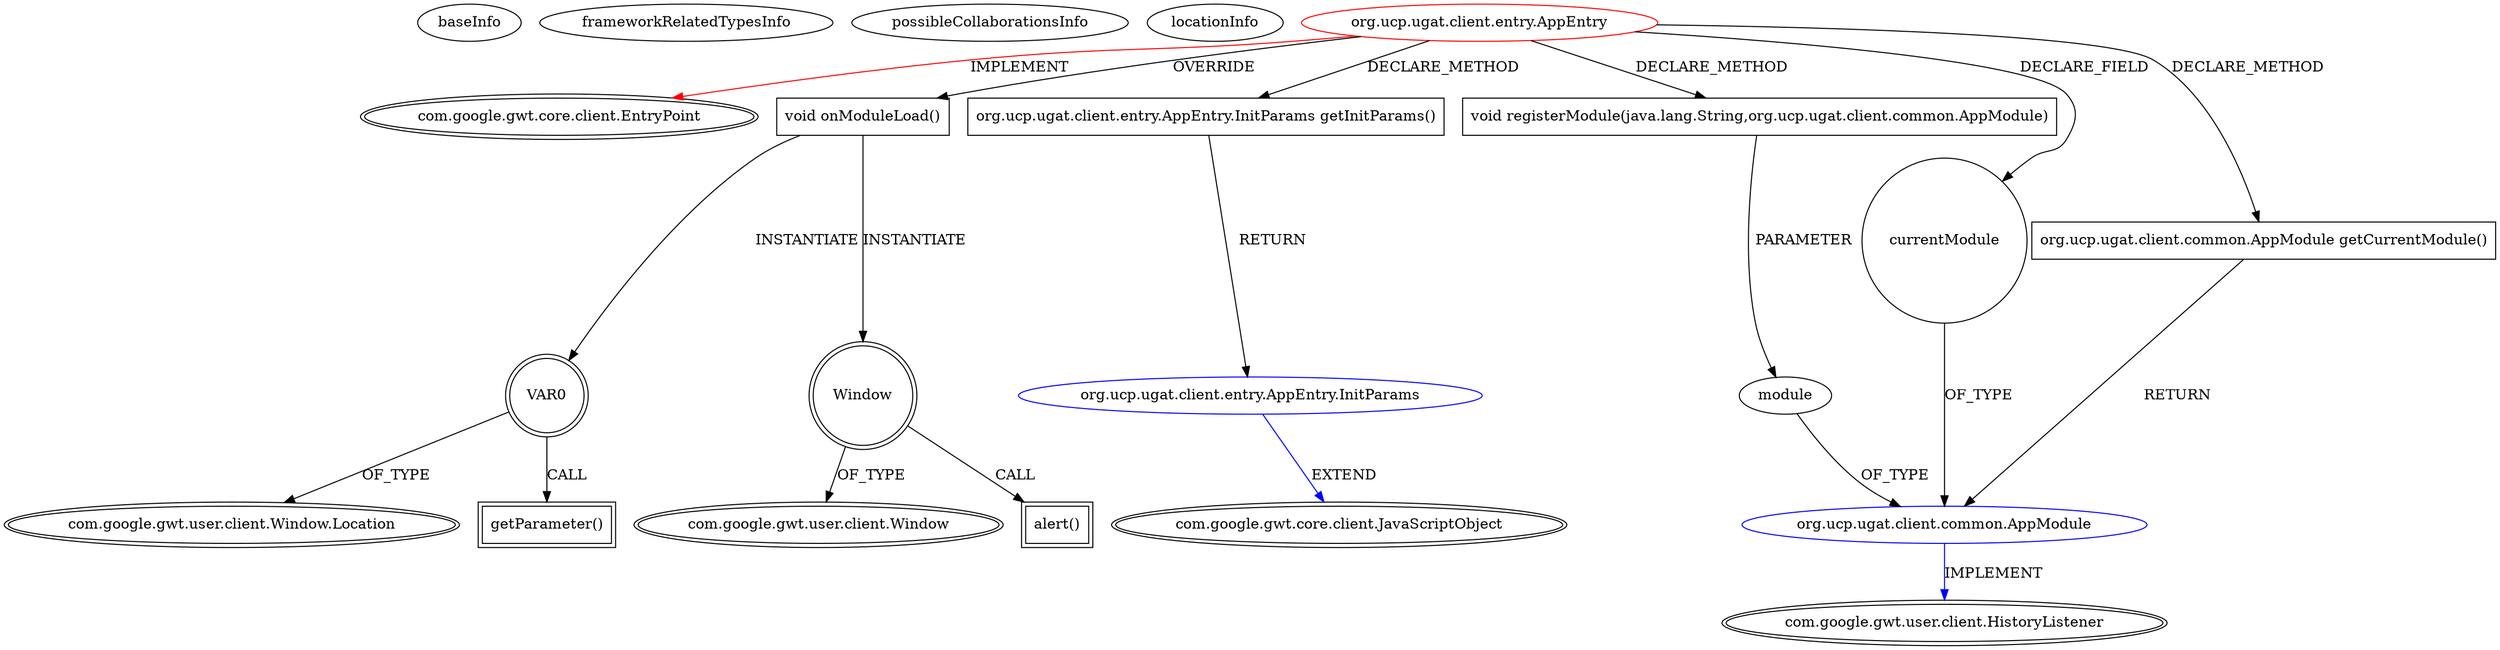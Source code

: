 digraph {
baseInfo[graphId=3075,category="extension_graph",isAnonymous=false,possibleRelation=true]
frameworkRelatedTypesInfo[0="com.google.gwt.core.client.EntryPoint"]
possibleCollaborationsInfo[0="3075~CLIENT_METHOD_DECLARATION-RETURN_TYPE-~com.google.gwt.core.client.EntryPoint ~com.google.gwt.core.client.JavaScriptObject ~false~false",1="3075~CLIENT_METHOD_DECLARATION-PARAMETER_DECLARATION-CLIENT_METHOD_DECLARATION-RETURN_TYPE-FIELD_DECLARATION-~com.google.gwt.core.client.EntryPoint ~com.google.gwt.user.client.HistoryListener ~false~false"]
locationInfo[projectName="hmiguellima-ugat",filePath="/hmiguellima-ugat/ugat-master/src/org/ucp/ugat/client/entry/AppEntry.java",contextSignature="AppEntry",graphId="3075"]
0[label="org.ucp.ugat.client.entry.AppEntry",vertexType="ROOT_CLIENT_CLASS_DECLARATION",isFrameworkType=false,color=red]
1[label="com.google.gwt.core.client.EntryPoint",vertexType="FRAMEWORK_INTERFACE_TYPE",isFrameworkType=true,peripheries=2]
2[label="currentModule",vertexType="FIELD_DECLARATION",isFrameworkType=false,shape=circle]
3[label="org.ucp.ugat.client.common.AppModule",vertexType="REFERENCE_CLIENT_CLASS_DECLARATION",isFrameworkType=false,color=blue]
4[label="com.google.gwt.user.client.HistoryListener",vertexType="FRAMEWORK_INTERFACE_TYPE",isFrameworkType=true,peripheries=2]
5[label="void onModuleLoad()",vertexType="OVERRIDING_METHOD_DECLARATION",isFrameworkType=false,shape=box]
6[label="VAR0",vertexType="VARIABLE_EXPRESION",isFrameworkType=true,peripheries=2,shape=circle]
8[label="com.google.gwt.user.client.Window.Location",vertexType="FRAMEWORK_CLASS_TYPE",isFrameworkType=true,peripheries=2]
7[label="getParameter()",vertexType="INSIDE_CALL",isFrameworkType=true,peripheries=2,shape=box]
9[label="Window",vertexType="VARIABLE_EXPRESION",isFrameworkType=true,peripheries=2,shape=circle]
11[label="com.google.gwt.user.client.Window",vertexType="FRAMEWORK_CLASS_TYPE",isFrameworkType=true,peripheries=2]
10[label="alert()",vertexType="INSIDE_CALL",isFrameworkType=true,peripheries=2,shape=box]
12[label="org.ucp.ugat.client.entry.AppEntry.InitParams getInitParams()",vertexType="CLIENT_METHOD_DECLARATION",isFrameworkType=false,shape=box]
13[label="org.ucp.ugat.client.entry.AppEntry.InitParams",vertexType="REFERENCE_CLIENT_CLASS_DECLARATION",isFrameworkType=false,color=blue]
14[label="com.google.gwt.core.client.JavaScriptObject",vertexType="FRAMEWORK_CLASS_TYPE",isFrameworkType=true,peripheries=2]
15[label="org.ucp.ugat.client.common.AppModule getCurrentModule()",vertexType="CLIENT_METHOD_DECLARATION",isFrameworkType=false,shape=box]
17[label="void registerModule(java.lang.String,org.ucp.ugat.client.common.AppModule)",vertexType="CLIENT_METHOD_DECLARATION",isFrameworkType=false,shape=box]
18[label="module",vertexType="PARAMETER_DECLARATION",isFrameworkType=false]
0->1[label="IMPLEMENT",color=red]
0->2[label="DECLARE_FIELD"]
3->4[label="IMPLEMENT",color=blue]
2->3[label="OF_TYPE"]
0->5[label="OVERRIDE"]
5->6[label="INSTANTIATE"]
6->8[label="OF_TYPE"]
6->7[label="CALL"]
5->9[label="INSTANTIATE"]
9->11[label="OF_TYPE"]
9->10[label="CALL"]
0->12[label="DECLARE_METHOD"]
13->14[label="EXTEND",color=blue]
12->13[label="RETURN"]
0->15[label="DECLARE_METHOD"]
15->3[label="RETURN"]
0->17[label="DECLARE_METHOD"]
18->3[label="OF_TYPE"]
17->18[label="PARAMETER"]
}
